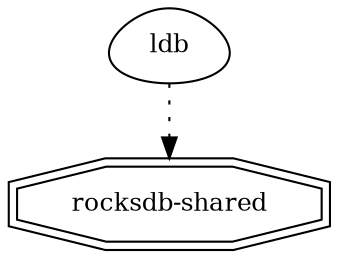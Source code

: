 digraph "ldb" {
node [
  fontsize = "12"
];
    "node81" [ label = "ldb", shape = egg ];
    "node50" [ label = "rocksdb-shared", shape = doubleoctagon ];
    "node81" -> "node50" [ style = dotted ] // ldb -> rocksdb-shared
}
